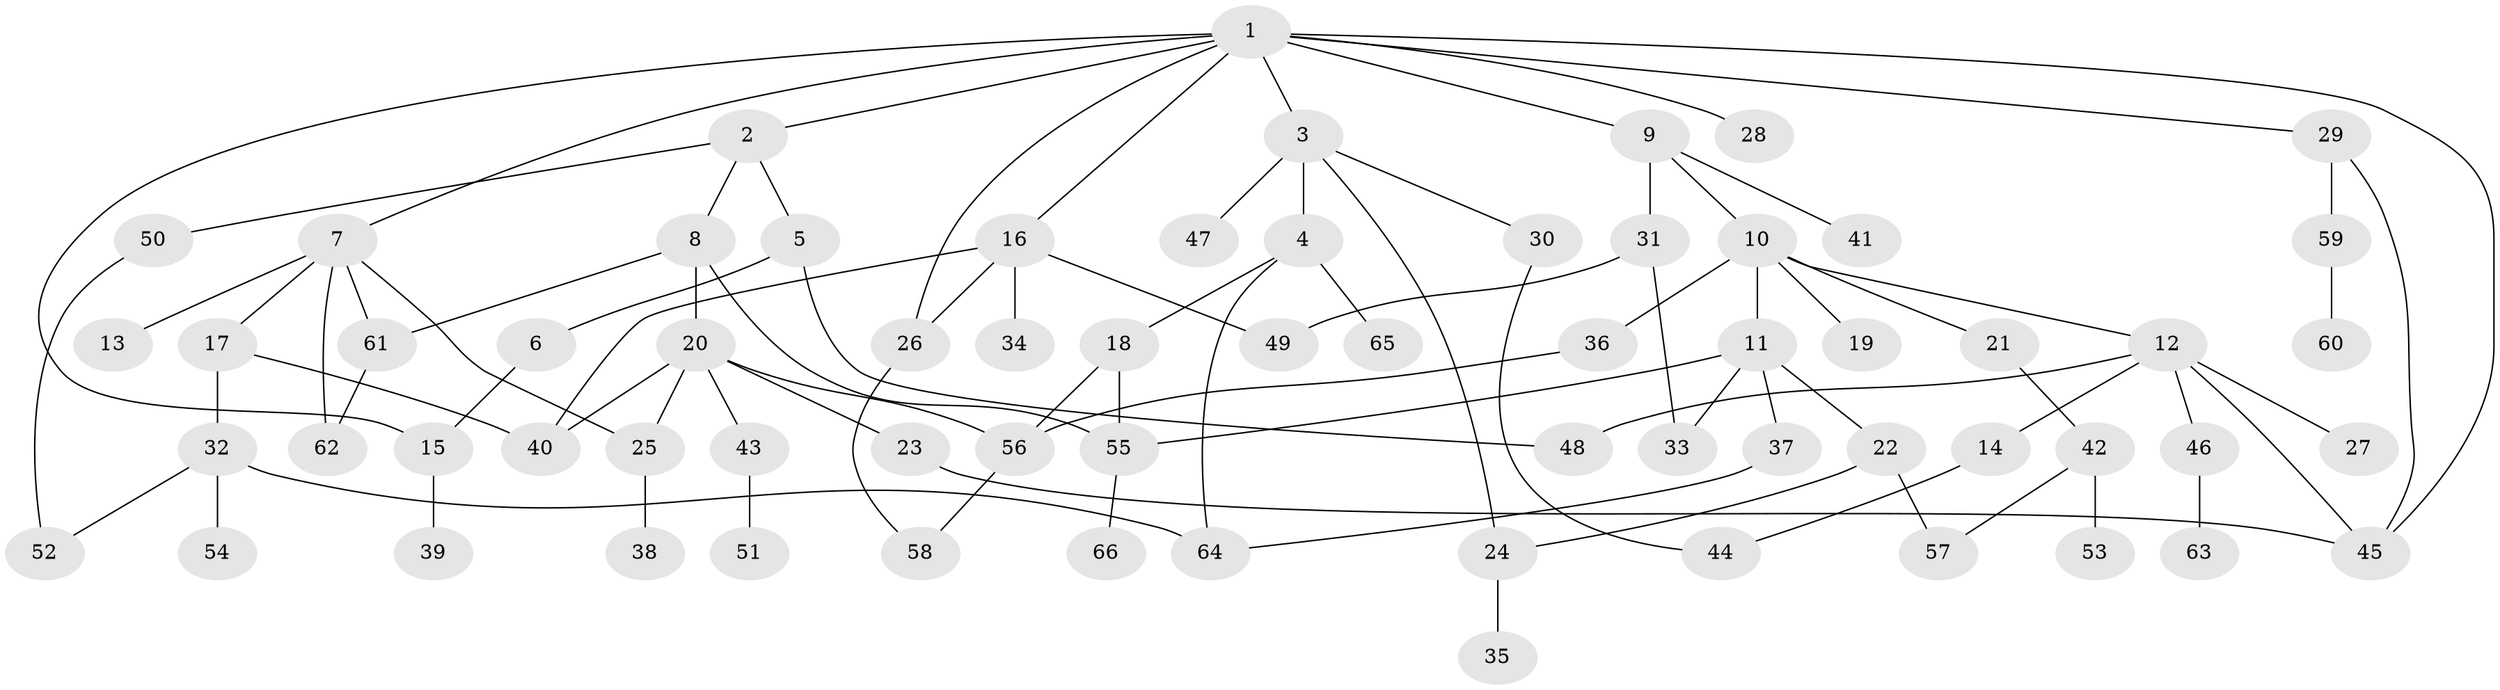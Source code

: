 // Generated by graph-tools (version 1.1) at 2025/49/03/09/25 03:49:16]
// undirected, 66 vertices, 89 edges
graph export_dot {
graph [start="1"]
  node [color=gray90,style=filled];
  1;
  2;
  3;
  4;
  5;
  6;
  7;
  8;
  9;
  10;
  11;
  12;
  13;
  14;
  15;
  16;
  17;
  18;
  19;
  20;
  21;
  22;
  23;
  24;
  25;
  26;
  27;
  28;
  29;
  30;
  31;
  32;
  33;
  34;
  35;
  36;
  37;
  38;
  39;
  40;
  41;
  42;
  43;
  44;
  45;
  46;
  47;
  48;
  49;
  50;
  51;
  52;
  53;
  54;
  55;
  56;
  57;
  58;
  59;
  60;
  61;
  62;
  63;
  64;
  65;
  66;
  1 -- 2;
  1 -- 3;
  1 -- 7;
  1 -- 9;
  1 -- 15;
  1 -- 16;
  1 -- 28;
  1 -- 29;
  1 -- 45;
  1 -- 26;
  2 -- 5;
  2 -- 8;
  2 -- 50;
  3 -- 4;
  3 -- 30;
  3 -- 47;
  3 -- 24;
  4 -- 18;
  4 -- 65;
  4 -- 64;
  5 -- 6;
  5 -- 48;
  6 -- 15;
  7 -- 13;
  7 -- 17;
  7 -- 25;
  7 -- 61;
  7 -- 62;
  8 -- 20;
  8 -- 55;
  8 -- 61;
  9 -- 10;
  9 -- 31;
  9 -- 41;
  10 -- 11;
  10 -- 12;
  10 -- 19;
  10 -- 21;
  10 -- 36;
  11 -- 22;
  11 -- 33;
  11 -- 37;
  11 -- 55;
  12 -- 14;
  12 -- 27;
  12 -- 46;
  12 -- 48;
  12 -- 45;
  14 -- 44;
  15 -- 39;
  16 -- 26;
  16 -- 34;
  16 -- 49;
  16 -- 40;
  17 -- 32;
  17 -- 40;
  18 -- 55;
  18 -- 56;
  20 -- 23;
  20 -- 40;
  20 -- 43;
  20 -- 25;
  20 -- 56;
  21 -- 42;
  22 -- 24;
  22 -- 57;
  23 -- 45;
  24 -- 35;
  25 -- 38;
  26 -- 58;
  29 -- 59;
  29 -- 45;
  30 -- 44;
  31 -- 49;
  31 -- 33;
  32 -- 52;
  32 -- 54;
  32 -- 64;
  36 -- 56;
  37 -- 64;
  42 -- 53;
  42 -- 57;
  43 -- 51;
  46 -- 63;
  50 -- 52;
  55 -- 66;
  56 -- 58;
  59 -- 60;
  61 -- 62;
}
